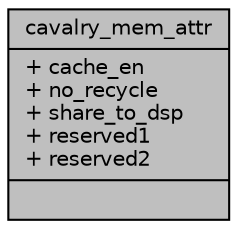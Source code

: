 digraph "cavalry_mem_attr"
{
 // INTERACTIVE_SVG=YES
 // LATEX_PDF_SIZE
  bgcolor="transparent";
  edge [fontname="Helvetica",fontsize="10",labelfontname="Helvetica",labelfontsize="10"];
  node [fontname="Helvetica",fontsize="10",shape=record];
  Node1 [label="{cavalry_mem_attr\n|+ cache_en\l+ no_recycle\l+ share_to_dsp\l+ reserved1\l+ reserved2\l|}",height=0.2,width=0.4,color="black", fillcolor="grey75", style="filled", fontcolor="black",tooltip=" "];
}
